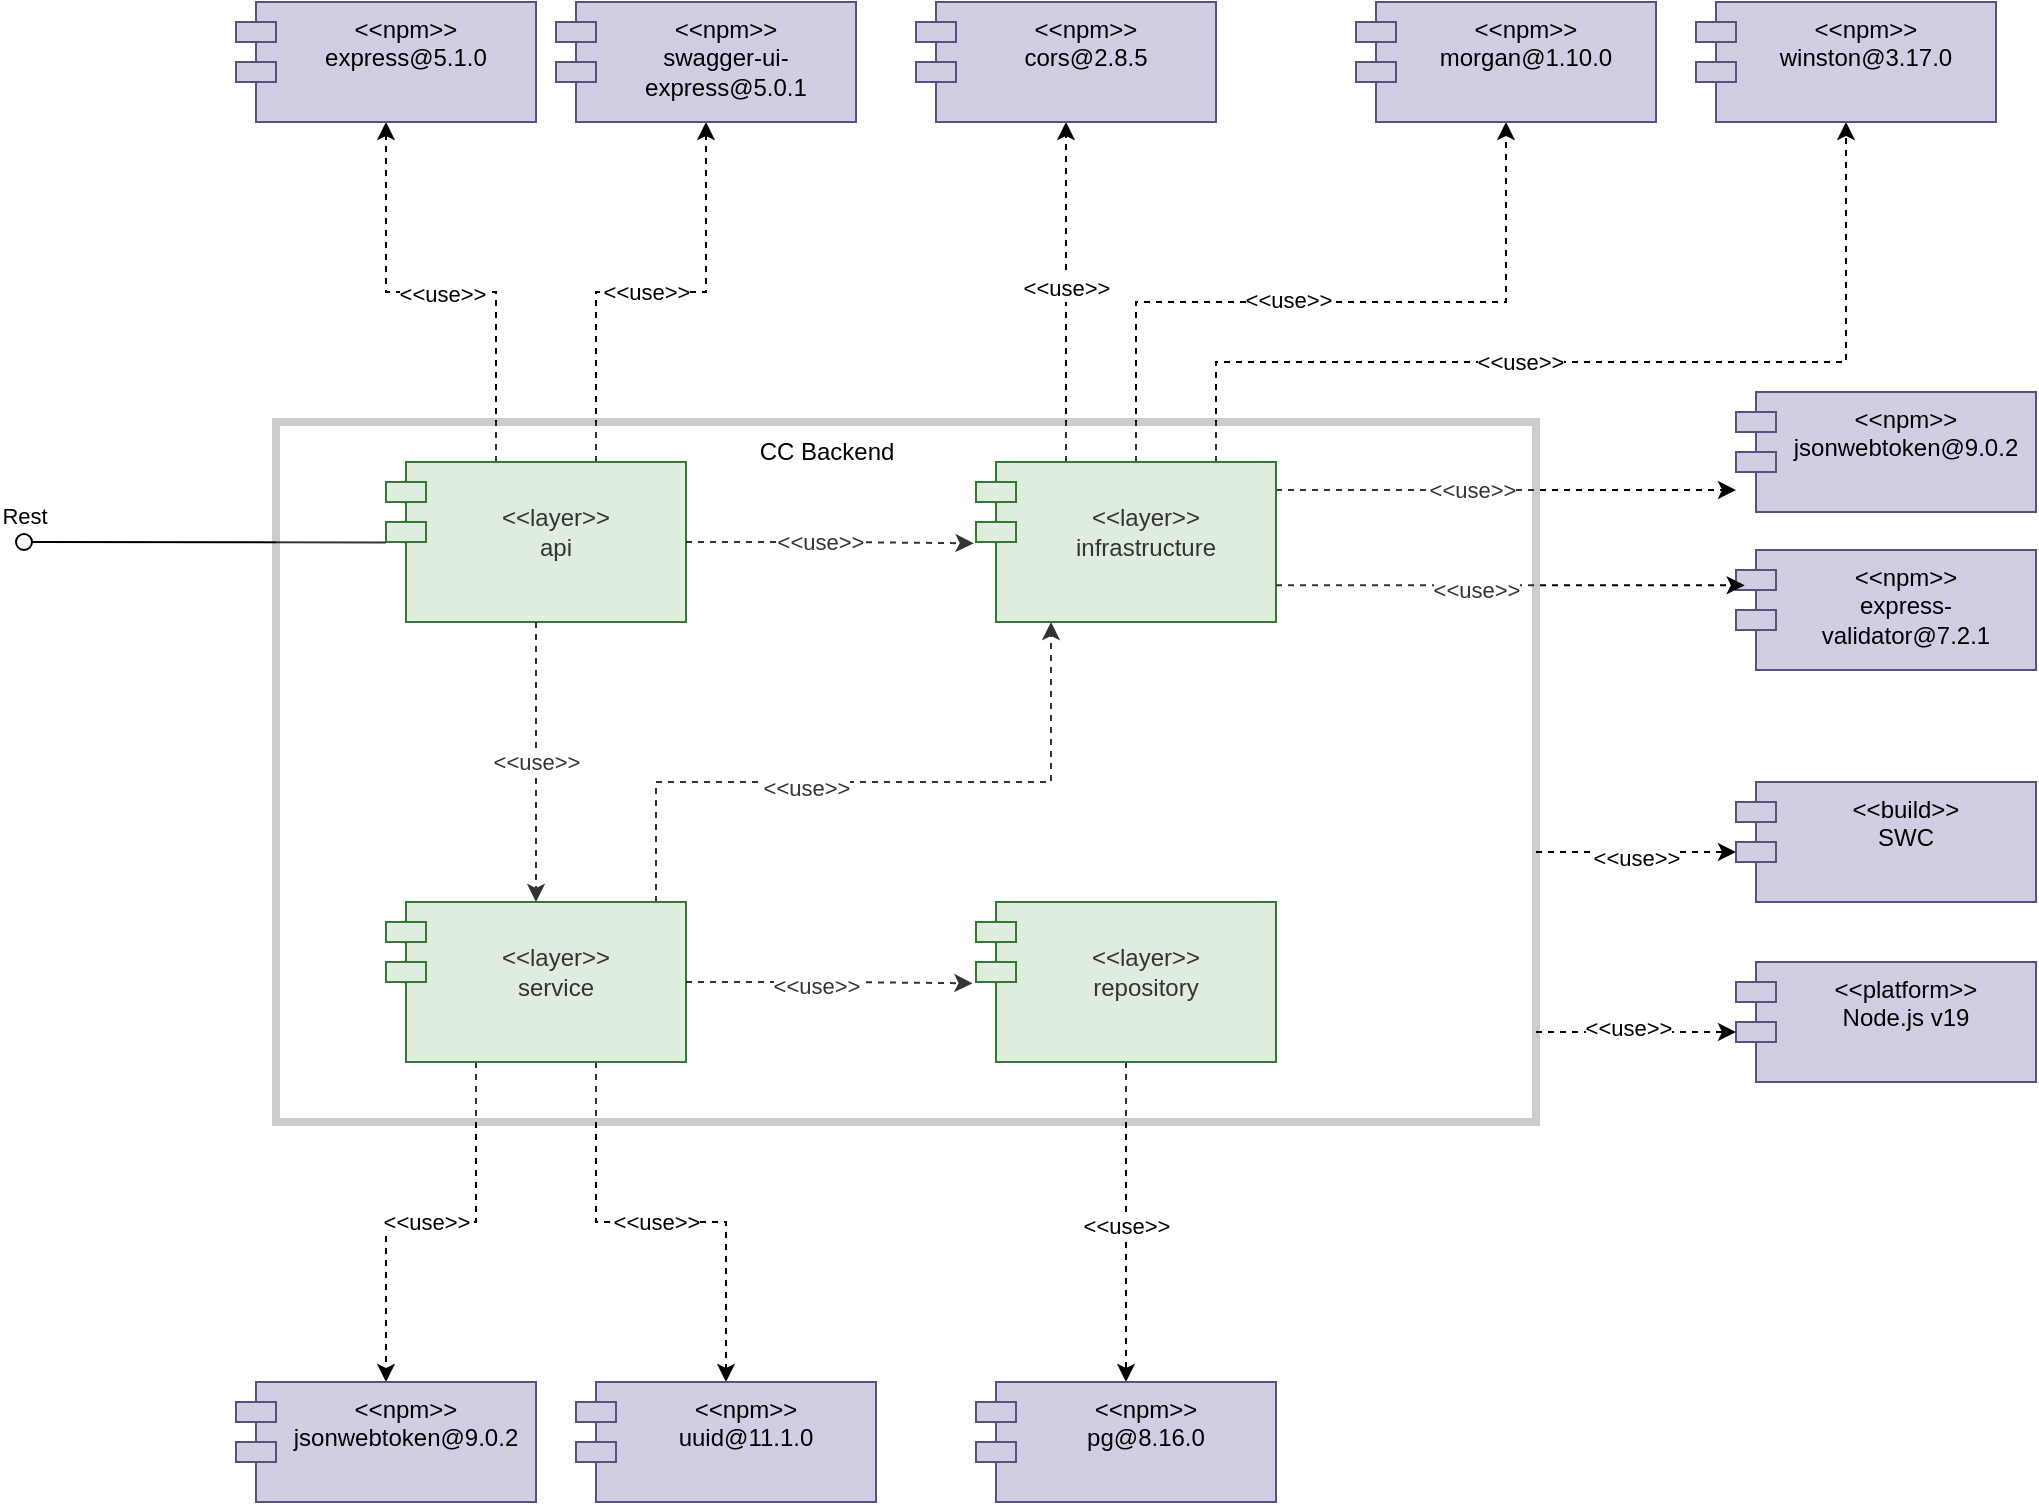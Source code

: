 <mxfile version="28.0.4">
  <diagram id="U_ip8o_j2wHp_6s_rlI1" name="Página-1">
    <mxGraphModel dx="-2090" dy="824" grid="1" gridSize="10" guides="1" tooltips="1" connect="1" arrows="1" fold="1" page="1" pageScale="1" pageWidth="827" pageHeight="1169" math="0" shadow="0">
      <root>
        <mxCell id="0" />
        <mxCell id="1" parent="0" />
        <mxCell id="2FbqhgivkmNWkqG3TazO-115" style="edgeStyle=orthogonalEdgeStyle;rounded=0;orthogonalLoop=1;jettySize=auto;html=1;entryX=0.25;entryY=1;entryDx=0;entryDy=0;dashed=1;" edge="1" parent="1" source="2FbqhgivkmNWkqG3TazO-92" target="2FbqhgivkmNWkqG3TazO-114">
          <mxGeometry relative="1" as="geometry">
            <Array as="points">
              <mxPoint x="3750" y="720" />
              <mxPoint x="3948" y="720" />
            </Array>
          </mxGeometry>
        </mxCell>
        <mxCell id="2FbqhgivkmNWkqG3TazO-143" value="&amp;lt;&amp;lt;use&amp;gt;&amp;gt;" style="edgeLabel;html=1;align=center;verticalAlign=middle;resizable=0;points=[];" vertex="1" connectable="0" parent="2FbqhgivkmNWkqG3TazO-115">
          <mxGeometry x="-0.203" y="-3" relative="1" as="geometry">
            <mxPoint as="offset" />
          </mxGeometry>
        </mxCell>
        <mxCell id="2FbqhgivkmNWkqG3TazO-123" style="edgeStyle=orthogonalEdgeStyle;rounded=0;orthogonalLoop=1;jettySize=auto;html=1;dashed=1;" edge="1" parent="1" source="2FbqhgivkmNWkqG3TazO-92" target="2FbqhgivkmNWkqG3TazO-122">
          <mxGeometry relative="1" as="geometry">
            <Array as="points">
              <mxPoint x="3660" y="940" />
              <mxPoint x="3615" y="940" />
            </Array>
          </mxGeometry>
        </mxCell>
        <mxCell id="2FbqhgivkmNWkqG3TazO-146" value="&amp;lt;&amp;lt;use&amp;gt;&amp;gt;" style="edgeLabel;html=1;align=center;verticalAlign=middle;resizable=0;points=[];" vertex="1" connectable="0" parent="2FbqhgivkmNWkqG3TazO-123">
          <mxGeometry x="0.03" relative="1" as="geometry">
            <mxPoint as="offset" />
          </mxGeometry>
        </mxCell>
        <mxCell id="2FbqhgivkmNWkqG3TazO-126" style="edgeStyle=orthogonalEdgeStyle;rounded=0;orthogonalLoop=1;jettySize=auto;html=1;dashed=1;" edge="1" parent="1" source="2FbqhgivkmNWkqG3TazO-92" target="2FbqhgivkmNWkqG3TazO-125">
          <mxGeometry relative="1" as="geometry">
            <Array as="points">
              <mxPoint x="3720" y="940" />
              <mxPoint x="3785" y="940" />
            </Array>
          </mxGeometry>
        </mxCell>
        <mxCell id="2FbqhgivkmNWkqG3TazO-145" value="&amp;lt;&amp;lt;use&amp;gt;&amp;gt;" style="edgeLabel;html=1;align=center;verticalAlign=middle;resizable=0;points=[];" vertex="1" connectable="0" parent="2FbqhgivkmNWkqG3TazO-126">
          <mxGeometry x="-0.065" relative="1" as="geometry">
            <mxPoint x="5" as="offset" />
          </mxGeometry>
        </mxCell>
        <mxCell id="2FbqhgivkmNWkqG3TazO-92" value="&lt;font style=&quot;color: light-dark(rgb(0, 0, 0), rgb(0, 0, 0));&quot;&gt;&lt;br&gt;&amp;lt;&amp;lt;layer&amp;gt;&amp;gt;&lt;br&gt;service&lt;/font&gt;" style="shape=module;align=left;spacingLeft=20;align=center;verticalAlign=top;whiteSpace=wrap;html=1;fillColor=light-dark(#D5E8D4,#164D25);fontColor=#ffffff;strokeColor=#005700;" vertex="1" parent="1">
          <mxGeometry x="3615" y="780" width="150" height="80" as="geometry" />
        </mxCell>
        <mxCell id="2FbqhgivkmNWkqG3TazO-128" style="edgeStyle=orthogonalEdgeStyle;rounded=0;orthogonalLoop=1;jettySize=auto;html=1;dashed=1;" edge="1" parent="1" source="2FbqhgivkmNWkqG3TazO-94" target="2FbqhgivkmNWkqG3TazO-127">
          <mxGeometry relative="1" as="geometry" />
        </mxCell>
        <mxCell id="2FbqhgivkmNWkqG3TazO-147" value="&amp;lt;&amp;lt;use&amp;gt;&amp;gt;" style="edgeLabel;html=1;align=center;verticalAlign=middle;resizable=0;points=[];" vertex="1" connectable="0" parent="2FbqhgivkmNWkqG3TazO-128">
          <mxGeometry x="0.021" relative="1" as="geometry">
            <mxPoint as="offset" />
          </mxGeometry>
        </mxCell>
        <mxCell id="2FbqhgivkmNWkqG3TazO-94" value="&lt;font style=&quot;color: light-dark(rgb(0, 0, 0), rgb(0, 0, 0));&quot;&gt;&lt;br&gt;&amp;lt;&amp;lt;layer&amp;gt;&amp;gt;&lt;br&gt;repository&lt;/font&gt;" style="shape=module;align=left;spacingLeft=20;align=center;verticalAlign=top;whiteSpace=wrap;html=1;fillColor=light-dark(#D5E8D4,#164D25);fontColor=#ffffff;strokeColor=#005700;" vertex="1" parent="1">
          <mxGeometry x="3910" y="780" width="150" height="80" as="geometry" />
        </mxCell>
        <mxCell id="2FbqhgivkmNWkqG3TazO-119" style="edgeStyle=orthogonalEdgeStyle;rounded=0;orthogonalLoop=1;jettySize=auto;html=1;entryX=0.5;entryY=1;entryDx=0;entryDy=0;dashed=1;" edge="1" parent="1" source="2FbqhgivkmNWkqG3TazO-95" target="2FbqhgivkmNWkqG3TazO-118">
          <mxGeometry relative="1" as="geometry">
            <Array as="points">
              <mxPoint x="3670" y="475" />
              <mxPoint x="3615" y="475" />
            </Array>
          </mxGeometry>
        </mxCell>
        <mxCell id="2FbqhgivkmNWkqG3TazO-154" value="&amp;lt;&amp;lt;use&amp;gt;&amp;gt;" style="edgeLabel;html=1;align=center;verticalAlign=middle;resizable=0;points=[];" vertex="1" connectable="0" parent="2FbqhgivkmNWkqG3TazO-119">
          <mxGeometry x="0.002" y="1" relative="1" as="geometry">
            <mxPoint as="offset" />
          </mxGeometry>
        </mxCell>
        <mxCell id="2FbqhgivkmNWkqG3TazO-121" style="edgeStyle=orthogonalEdgeStyle;rounded=0;orthogonalLoop=1;jettySize=auto;html=1;entryX=0.5;entryY=1;entryDx=0;entryDy=0;dashed=1;" edge="1" parent="1" source="2FbqhgivkmNWkqG3TazO-95" target="2FbqhgivkmNWkqG3TazO-120">
          <mxGeometry relative="1" as="geometry">
            <Array as="points">
              <mxPoint x="3720" y="475" />
              <mxPoint x="3775" y="475" />
            </Array>
          </mxGeometry>
        </mxCell>
        <mxCell id="2FbqhgivkmNWkqG3TazO-153" value="&amp;lt;&amp;lt;use&amp;gt;&amp;gt;" style="edgeLabel;html=1;align=center;verticalAlign=middle;resizable=0;points=[];" vertex="1" connectable="0" parent="2FbqhgivkmNWkqG3TazO-121">
          <mxGeometry x="-0.027" relative="1" as="geometry">
            <mxPoint as="offset" />
          </mxGeometry>
        </mxCell>
        <mxCell id="2FbqhgivkmNWkqG3TazO-95" value="&lt;font style=&quot;color: light-dark(rgb(0, 0, 0), rgb(0, 0, 0));&quot;&gt;&lt;br&gt;&amp;lt;&amp;lt;layer&amp;gt;&amp;gt;&lt;br&gt;api&lt;/font&gt;" style="shape=module;align=left;spacingLeft=20;align=center;verticalAlign=top;whiteSpace=wrap;html=1;fillColor=light-dark(#D5E8D4,#164D25);fontColor=#ffffff;strokeColor=#005700;" vertex="1" parent="1">
          <mxGeometry x="3615" y="560" width="150" height="80" as="geometry" />
        </mxCell>
        <mxCell id="2FbqhgivkmNWkqG3TazO-96" style="edgeStyle=orthogonalEdgeStyle;rounded=0;orthogonalLoop=1;jettySize=auto;html=1;entryX=-0.008;entryY=0.508;entryDx=0;entryDy=0;entryPerimeter=0;dashed=1;" edge="1" parent="1" source="2FbqhgivkmNWkqG3TazO-95" target="2FbqhgivkmNWkqG3TazO-114">
          <mxGeometry relative="1" as="geometry">
            <Array as="points" />
          </mxGeometry>
        </mxCell>
        <mxCell id="2FbqhgivkmNWkqG3TazO-155" value="&amp;lt;&amp;lt;use&amp;gt;&amp;gt;" style="edgeLabel;html=1;align=center;verticalAlign=middle;resizable=0;points=[];" vertex="1" connectable="0" parent="2FbqhgivkmNWkqG3TazO-96">
          <mxGeometry x="-0.078" relative="1" as="geometry">
            <mxPoint as="offset" />
          </mxGeometry>
        </mxCell>
        <mxCell id="2FbqhgivkmNWkqG3TazO-98" style="edgeStyle=orthogonalEdgeStyle;rounded=0;orthogonalLoop=1;jettySize=auto;html=1;dashed=1;" edge="1" parent="1" source="2FbqhgivkmNWkqG3TazO-95" target="2FbqhgivkmNWkqG3TazO-92">
          <mxGeometry relative="1" as="geometry">
            <Array as="points">
              <mxPoint x="3690" y="770" />
              <mxPoint x="3690" y="770" />
            </Array>
          </mxGeometry>
        </mxCell>
        <mxCell id="2FbqhgivkmNWkqG3TazO-142" value="&amp;lt;&amp;lt;use&amp;gt;&amp;gt;" style="edgeLabel;html=1;align=center;verticalAlign=middle;resizable=0;points=[];" vertex="1" connectable="0" parent="2FbqhgivkmNWkqG3TazO-98">
          <mxGeometry x="0.045" y="4" relative="1" as="geometry">
            <mxPoint x="-4" y="-3" as="offset" />
          </mxGeometry>
        </mxCell>
        <mxCell id="2FbqhgivkmNWkqG3TazO-112" value="" style="endArrow=none;html=1;rounded=0;align=center;verticalAlign=top;endFill=0;labelBackgroundColor=none;endSize=2;exitX=-0.001;exitY=0.503;exitDx=0;exitDy=0;exitPerimeter=0;" edge="1" source="2FbqhgivkmNWkqG3TazO-95" target="2FbqhgivkmNWkqG3TazO-113" parent="1">
          <mxGeometry relative="1" as="geometry">
            <mxPoint x="3540" y="600" as="sourcePoint" />
          </mxGeometry>
        </mxCell>
        <mxCell id="2FbqhgivkmNWkqG3TazO-113" value="Rest" style="ellipse;html=1;fontSize=11;align=center;fillColor=none;points=[];aspect=fixed;resizable=0;verticalAlign=bottom;labelPosition=center;verticalLabelPosition=top;flipH=1;" vertex="1" parent="1">
          <mxGeometry x="3430" y="596" width="8" height="8" as="geometry" />
        </mxCell>
        <mxCell id="2FbqhgivkmNWkqG3TazO-130" style="edgeStyle=orthogonalEdgeStyle;rounded=0;orthogonalLoop=1;jettySize=auto;html=1;dashed=1;" edge="1" parent="1" source="2FbqhgivkmNWkqG3TazO-114" target="2FbqhgivkmNWkqG3TazO-129">
          <mxGeometry relative="1" as="geometry">
            <Array as="points">
              <mxPoint x="3955" y="530" />
              <mxPoint x="3955" y="530" />
            </Array>
          </mxGeometry>
        </mxCell>
        <mxCell id="2FbqhgivkmNWkqG3TazO-152" value="&amp;lt;&amp;lt;use&amp;gt;&amp;gt;" style="edgeLabel;html=1;align=center;verticalAlign=middle;resizable=0;points=[];" vertex="1" connectable="0" parent="2FbqhgivkmNWkqG3TazO-130">
          <mxGeometry x="0.022" relative="1" as="geometry">
            <mxPoint as="offset" />
          </mxGeometry>
        </mxCell>
        <mxCell id="2FbqhgivkmNWkqG3TazO-133" style="edgeStyle=orthogonalEdgeStyle;rounded=0;orthogonalLoop=1;jettySize=auto;html=1;entryX=0.5;entryY=1;entryDx=0;entryDy=0;dashed=1;" edge="1" parent="1" source="2FbqhgivkmNWkqG3TazO-114" target="2FbqhgivkmNWkqG3TazO-132">
          <mxGeometry relative="1" as="geometry">
            <Array as="points">
              <mxPoint x="3990" y="480" />
              <mxPoint x="4175" y="480" />
            </Array>
          </mxGeometry>
        </mxCell>
        <mxCell id="2FbqhgivkmNWkqG3TazO-151" value="&amp;lt;&amp;lt;use&amp;gt;&amp;gt;" style="edgeLabel;html=1;align=center;verticalAlign=middle;resizable=0;points=[];" vertex="1" connectable="0" parent="2FbqhgivkmNWkqG3TazO-133">
          <mxGeometry x="-0.122" y="1" relative="1" as="geometry">
            <mxPoint as="offset" />
          </mxGeometry>
        </mxCell>
        <mxCell id="2FbqhgivkmNWkqG3TazO-135" style="edgeStyle=orthogonalEdgeStyle;rounded=0;orthogonalLoop=1;jettySize=auto;html=1;entryX=0.5;entryY=1;entryDx=0;entryDy=0;dashed=1;" edge="1" parent="1" source="2FbqhgivkmNWkqG3TazO-114" target="2FbqhgivkmNWkqG3TazO-134">
          <mxGeometry relative="1" as="geometry">
            <Array as="points">
              <mxPoint x="4030" y="510" />
              <mxPoint x="4345" y="510" />
            </Array>
          </mxGeometry>
        </mxCell>
        <mxCell id="2FbqhgivkmNWkqG3TazO-150" value="&amp;lt;&amp;lt;use&amp;gt;&amp;gt;" style="edgeLabel;html=1;align=center;verticalAlign=middle;resizable=0;points=[];" vertex="1" connectable="0" parent="2FbqhgivkmNWkqG3TazO-135">
          <mxGeometry x="-0.169" relative="1" as="geometry">
            <mxPoint as="offset" />
          </mxGeometry>
        </mxCell>
        <mxCell id="2FbqhgivkmNWkqG3TazO-137" style="edgeStyle=orthogonalEdgeStyle;rounded=0;orthogonalLoop=1;jettySize=auto;html=1;dashed=1;" edge="1" parent="1" source="2FbqhgivkmNWkqG3TazO-114" target="2FbqhgivkmNWkqG3TazO-136">
          <mxGeometry relative="1" as="geometry">
            <Array as="points">
              <mxPoint x="4220" y="574" />
              <mxPoint x="4220" y="574" />
            </Array>
          </mxGeometry>
        </mxCell>
        <mxCell id="2FbqhgivkmNWkqG3TazO-149" value="&amp;lt;&amp;lt;use&amp;gt;&amp;gt;" style="edgeLabel;html=1;align=center;verticalAlign=middle;resizable=0;points=[];" vertex="1" connectable="0" parent="2FbqhgivkmNWkqG3TazO-137">
          <mxGeometry x="-0.209" relative="1" as="geometry">
            <mxPoint x="7" as="offset" />
          </mxGeometry>
        </mxCell>
        <mxCell id="2FbqhgivkmNWkqG3TazO-114" value="&lt;font style=&quot;color: light-dark(rgb(0, 0, 0), rgb(0, 0, 0));&quot;&gt;&lt;br&gt;&amp;lt;&amp;lt;layer&amp;gt;&amp;gt;&lt;br&gt;infrastructure&lt;/font&gt;" style="shape=module;align=left;spacingLeft=20;align=center;verticalAlign=top;whiteSpace=wrap;html=1;fillColor=light-dark(#D5E8D4,#164D25);fontColor=#ffffff;strokeColor=#005700;" vertex="1" parent="1">
          <mxGeometry x="3910" y="560" width="150" height="80" as="geometry" />
        </mxCell>
        <mxCell id="2FbqhgivkmNWkqG3TazO-116" style="edgeStyle=orthogonalEdgeStyle;rounded=0;orthogonalLoop=1;jettySize=auto;html=1;entryX=-0.012;entryY=0.508;entryDx=0;entryDy=0;entryPerimeter=0;dashed=1;" edge="1" parent="1" source="2FbqhgivkmNWkqG3TazO-92" target="2FbqhgivkmNWkqG3TazO-94">
          <mxGeometry relative="1" as="geometry" />
        </mxCell>
        <mxCell id="2FbqhgivkmNWkqG3TazO-144" value="&amp;lt;&amp;lt;use&amp;gt;&amp;gt;" style="edgeLabel;html=1;align=center;verticalAlign=middle;resizable=0;points=[];" vertex="1" connectable="0" parent="2FbqhgivkmNWkqG3TazO-116">
          <mxGeometry x="-0.094" y="-2" relative="1" as="geometry">
            <mxPoint as="offset" />
          </mxGeometry>
        </mxCell>
        <mxCell id="2FbqhgivkmNWkqG3TazO-118" value="&amp;lt;&amp;lt;npm&amp;gt;&amp;gt;&lt;div&gt;express@5.1.0&lt;/div&gt;" style="shape=module;align=left;spacingLeft=20;align=center;verticalAlign=top;whiteSpace=wrap;html=1;fillColor=#d0cee2;strokeColor=#56517e;" vertex="1" parent="1">
          <mxGeometry x="3540" y="330" width="150" height="60" as="geometry" />
        </mxCell>
        <mxCell id="2FbqhgivkmNWkqG3TazO-120" value="&amp;lt;&amp;lt;npm&amp;gt;&amp;gt;&lt;div&gt;swagger-ui-express@5.0.1&lt;/div&gt;" style="shape=module;align=left;spacingLeft=20;align=center;verticalAlign=top;whiteSpace=wrap;html=1;fillColor=#d0cee2;strokeColor=#56517e;" vertex="1" parent="1">
          <mxGeometry x="3700" y="330" width="150" height="60" as="geometry" />
        </mxCell>
        <mxCell id="2FbqhgivkmNWkqG3TazO-122" value="&amp;lt;&amp;lt;npm&amp;gt;&amp;gt;&lt;div&gt;jsonwebtoken@9.0.2&lt;/div&gt;" style="shape=module;align=left;spacingLeft=20;align=center;verticalAlign=top;whiteSpace=wrap;html=1;fillColor=#d0cee2;strokeColor=#56517e;" vertex="1" parent="1">
          <mxGeometry x="3540" y="1020" width="150" height="60" as="geometry" />
        </mxCell>
        <mxCell id="2FbqhgivkmNWkqG3TazO-125" value="&amp;lt;&amp;lt;npm&amp;gt;&amp;gt;&lt;div&gt;uuid@11.1.0&lt;/div&gt;" style="shape=module;align=left;spacingLeft=20;align=center;verticalAlign=top;whiteSpace=wrap;html=1;fillColor=#d0cee2;strokeColor=#56517e;" vertex="1" parent="1">
          <mxGeometry x="3710" y="1020" width="150" height="60" as="geometry" />
        </mxCell>
        <mxCell id="2FbqhgivkmNWkqG3TazO-127" value="&amp;lt;&amp;lt;npm&amp;gt;&amp;gt;&lt;div&gt;pg@8.16.0&lt;/div&gt;" style="shape=module;align=left;spacingLeft=20;align=center;verticalAlign=top;whiteSpace=wrap;html=1;fillColor=#d0cee2;strokeColor=#56517e;" vertex="1" parent="1">
          <mxGeometry x="3910" y="1020" width="150" height="60" as="geometry" />
        </mxCell>
        <mxCell id="2FbqhgivkmNWkqG3TazO-129" value="&amp;lt;&amp;lt;npm&amp;gt;&amp;gt;&lt;div&gt;cors@2.8.5&lt;/div&gt;" style="shape=module;align=left;spacingLeft=20;align=center;verticalAlign=top;whiteSpace=wrap;html=1;fillColor=#d0cee2;strokeColor=#56517e;" vertex="1" parent="1">
          <mxGeometry x="3880" y="330" width="150" height="60" as="geometry" />
        </mxCell>
        <mxCell id="2FbqhgivkmNWkqG3TazO-132" value="&amp;lt;&amp;lt;npm&amp;gt;&amp;gt;&lt;div&gt;morgan@1.10.0&lt;/div&gt;" style="shape=module;align=left;spacingLeft=20;align=center;verticalAlign=top;whiteSpace=wrap;html=1;fillColor=#d0cee2;strokeColor=#56517e;" vertex="1" parent="1">
          <mxGeometry x="4100" y="330" width="150" height="60" as="geometry" />
        </mxCell>
        <mxCell id="2FbqhgivkmNWkqG3TazO-134" value="&amp;lt;&amp;lt;npm&amp;gt;&amp;gt;&lt;div&gt;winston@3.17.0&lt;/div&gt;" style="shape=module;align=left;spacingLeft=20;align=center;verticalAlign=top;whiteSpace=wrap;html=1;fillColor=#d0cee2;strokeColor=#56517e;" vertex="1" parent="1">
          <mxGeometry x="4270" y="330" width="150" height="60" as="geometry" />
        </mxCell>
        <mxCell id="2FbqhgivkmNWkqG3TazO-136" value="&amp;lt;&amp;lt;npm&amp;gt;&amp;gt;&lt;br&gt;&lt;div&gt;&lt;span style=&quot;background-color: transparent; color: light-dark(rgb(0, 0, 0), rgb(255, 255, 255));&quot;&gt;jsonwebtoken@9.0.2&lt;/span&gt;&lt;/div&gt;" style="shape=module;align=left;spacingLeft=20;align=center;verticalAlign=top;whiteSpace=wrap;html=1;fillColor=#d0cee2;strokeColor=#56517e;" vertex="1" parent="1">
          <mxGeometry x="4290" y="525" width="150" height="60" as="geometry" />
        </mxCell>
        <mxCell id="2FbqhgivkmNWkqG3TazO-138" value="&amp;lt;&amp;lt;npm&amp;gt;&amp;gt;&lt;br&gt;&lt;div&gt;express-validator@7.2.1&lt;/div&gt;" style="shape=module;align=left;spacingLeft=20;align=center;verticalAlign=top;whiteSpace=wrap;html=1;fillColor=#d0cee2;strokeColor=#56517e;" vertex="1" parent="1">
          <mxGeometry x="4290" y="604" width="150" height="60" as="geometry" />
        </mxCell>
        <mxCell id="2FbqhgivkmNWkqG3TazO-140" style="edgeStyle=orthogonalEdgeStyle;rounded=0;orthogonalLoop=1;jettySize=auto;html=1;entryX=0.029;entryY=0.294;entryDx=0;entryDy=0;entryPerimeter=0;dashed=1;" edge="1" parent="1" source="2FbqhgivkmNWkqG3TazO-114" target="2FbqhgivkmNWkqG3TazO-138">
          <mxGeometry relative="1" as="geometry">
            <Array as="points">
              <mxPoint x="4165" y="622" />
            </Array>
          </mxGeometry>
        </mxCell>
        <mxCell id="2FbqhgivkmNWkqG3TazO-148" value="&amp;lt;&amp;lt;use&amp;gt;&amp;gt;" style="edgeLabel;html=1;align=center;verticalAlign=middle;resizable=0;points=[];" vertex="1" connectable="0" parent="2FbqhgivkmNWkqG3TazO-140">
          <mxGeometry x="-0.152" y="-2" relative="1" as="geometry">
            <mxPoint as="offset" />
          </mxGeometry>
        </mxCell>
        <mxCell id="2FbqhgivkmNWkqG3TazO-156" value="" style="rounded=0;whiteSpace=wrap;html=1;shadow=0;gradientColor=none;strokeColor=light-dark(#000000,#000000);fillColor=light-dark(#FFFFFF,#B9E0A5);strokeWidth=4;fillStyle=solid;opacity=20;" vertex="1" parent="1">
          <mxGeometry x="3560" y="540" width="630" height="350" as="geometry" />
        </mxCell>
        <mxCell id="2FbqhgivkmNWkqG3TazO-157" value="&amp;lt;&amp;lt;build&amp;gt;&amp;gt;&lt;br&gt;SWC" style="shape=module;align=left;spacingLeft=20;align=center;verticalAlign=top;whiteSpace=wrap;html=1;fillColor=#d0cee2;strokeColor=#56517e;" vertex="1" parent="1">
          <mxGeometry x="4290" y="720" width="150" height="60" as="geometry" />
        </mxCell>
        <mxCell id="2FbqhgivkmNWkqG3TazO-158" style="edgeStyle=orthogonalEdgeStyle;rounded=0;orthogonalLoop=1;jettySize=auto;html=1;entryX=0;entryY=0;entryDx=0;entryDy=35;entryPerimeter=0;dashed=1;" edge="1" parent="1" source="2FbqhgivkmNWkqG3TazO-156" target="2FbqhgivkmNWkqG3TazO-157">
          <mxGeometry relative="1" as="geometry">
            <Array as="points">
              <mxPoint x="4200" y="755" />
              <mxPoint x="4200" y="755" />
            </Array>
          </mxGeometry>
        </mxCell>
        <mxCell id="2FbqhgivkmNWkqG3TazO-160" value="&amp;lt;&amp;lt;use&amp;gt;&amp;gt;" style="edgeLabel;html=1;align=center;verticalAlign=middle;resizable=0;points=[];" vertex="1" connectable="0" parent="2FbqhgivkmNWkqG3TazO-158">
          <mxGeometry x="-0.006" y="-3" relative="1" as="geometry">
            <mxPoint as="offset" />
          </mxGeometry>
        </mxCell>
        <mxCell id="2FbqhgivkmNWkqG3TazO-159" value="CC Backend" style="text;html=1;align=center;verticalAlign=middle;resizable=0;points=[];autosize=1;strokeColor=none;fillColor=none;" vertex="1" parent="1">
          <mxGeometry x="3790" y="540" width="90" height="30" as="geometry" />
        </mxCell>
        <mxCell id="2FbqhgivkmNWkqG3TazO-161" value="&amp;lt;&amp;lt;platform&amp;gt;&amp;gt;&lt;br&gt;Node.js v19" style="shape=module;align=left;spacingLeft=20;align=center;verticalAlign=top;whiteSpace=wrap;html=1;fillColor=#d0cee2;strokeColor=#56517e;" vertex="1" parent="1">
          <mxGeometry x="4290" y="810" width="150" height="60" as="geometry" />
        </mxCell>
        <mxCell id="2FbqhgivkmNWkqG3TazO-162" style="edgeStyle=orthogonalEdgeStyle;rounded=0;orthogonalLoop=1;jettySize=auto;html=1;entryX=0;entryY=0;entryDx=0;entryDy=35;entryPerimeter=0;dashed=1;" edge="1" parent="1" source="2FbqhgivkmNWkqG3TazO-156" target="2FbqhgivkmNWkqG3TazO-161">
          <mxGeometry relative="1" as="geometry">
            <Array as="points">
              <mxPoint x="4200" y="845" />
              <mxPoint x="4200" y="845" />
            </Array>
          </mxGeometry>
        </mxCell>
        <mxCell id="2FbqhgivkmNWkqG3TazO-163" value="&amp;lt;&amp;lt;use&amp;gt;&amp;gt;" style="edgeLabel;html=1;align=center;verticalAlign=middle;resizable=0;points=[];" vertex="1" connectable="0" parent="2FbqhgivkmNWkqG3TazO-162">
          <mxGeometry x="-0.089" y="2" relative="1" as="geometry">
            <mxPoint as="offset" />
          </mxGeometry>
        </mxCell>
      </root>
    </mxGraphModel>
  </diagram>
</mxfile>
